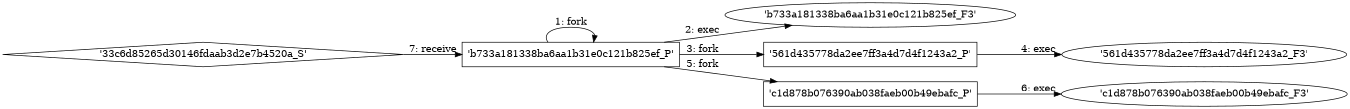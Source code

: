 digraph "D:\Learning\Paper\apt\基于CTI的攻击预警\Dataset\攻击图\ASGfromALLCTI\Stopping ransomware where it counts Protecting your data with Controlled folder access.dot" {
rankdir="LR"
size="9"
fixedsize="false"
splines="true"
nodesep=0.3
ranksep=0
fontsize=10
overlap="scalexy"
engine= "neato"
	"'b733a181338ba6aa1b31e0c121b825ef_P'" [node_type=Process shape=box]
	"'b733a181338ba6aa1b31e0c121b825ef_P'" [node_type=Process shape=box]
	"'b733a181338ba6aa1b31e0c121b825ef_P'" -> "'b733a181338ba6aa1b31e0c121b825ef_P'" [label="1: fork"]
	"'b733a181338ba6aa1b31e0c121b825ef_P'" [node_type=Process shape=box]
	"'b733a181338ba6aa1b31e0c121b825ef_F3'" [node_type=File shape=ellipse]
	"'b733a181338ba6aa1b31e0c121b825ef_P'" -> "'b733a181338ba6aa1b31e0c121b825ef_F3'" [label="2: exec"]
	"'b733a181338ba6aa1b31e0c121b825ef_P'" [node_type=Process shape=box]
	"'561d435778da2ee7ff3a4d7d4f1243a2_P'" [node_type=Process shape=box]
	"'b733a181338ba6aa1b31e0c121b825ef_P'" -> "'561d435778da2ee7ff3a4d7d4f1243a2_P'" [label="3: fork"]
	"'561d435778da2ee7ff3a4d7d4f1243a2_P'" [node_type=Process shape=box]
	"'561d435778da2ee7ff3a4d7d4f1243a2_F3'" [node_type=File shape=ellipse]
	"'561d435778da2ee7ff3a4d7d4f1243a2_P'" -> "'561d435778da2ee7ff3a4d7d4f1243a2_F3'" [label="4: exec"]
	"'b733a181338ba6aa1b31e0c121b825ef_P'" [node_type=Process shape=box]
	"'c1d878b076390ab038faeb00b49ebafc_P'" [node_type=Process shape=box]
	"'b733a181338ba6aa1b31e0c121b825ef_P'" -> "'c1d878b076390ab038faeb00b49ebafc_P'" [label="5: fork"]
	"'c1d878b076390ab038faeb00b49ebafc_P'" [node_type=Process shape=box]
	"'c1d878b076390ab038faeb00b49ebafc_F3'" [node_type=File shape=ellipse]
	"'c1d878b076390ab038faeb00b49ebafc_P'" -> "'c1d878b076390ab038faeb00b49ebafc_F3'" [label="6: exec"]
	"'b733a181338ba6aa1b31e0c121b825ef_P'" [node_type=Process shape=box]
	"'33c6d85265d30146fdaab3d2e7b4520a_S'" [node_type=Socket shape=diamond]
	"'33c6d85265d30146fdaab3d2e7b4520a_S'" -> "'b733a181338ba6aa1b31e0c121b825ef_P'" [label="7: receive"]
}
